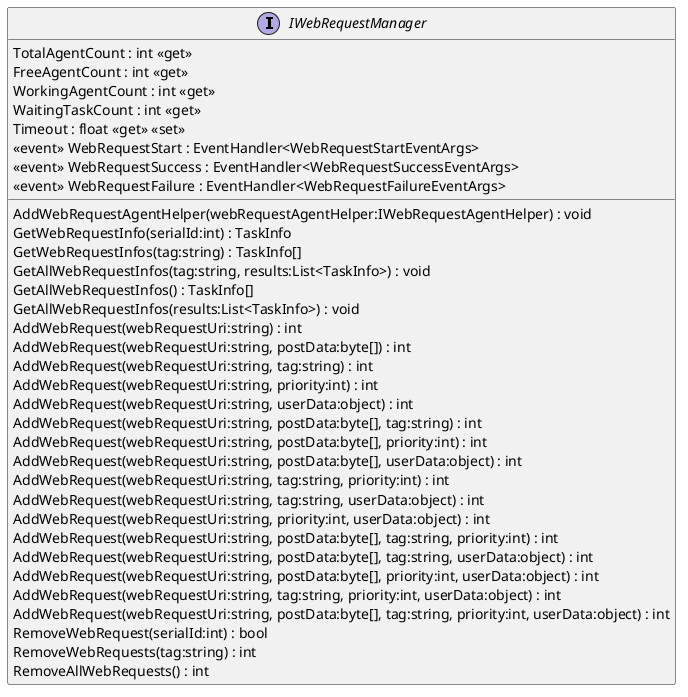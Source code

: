 @startuml
interface IWebRequestManager {
    TotalAgentCount : int <<get>>
    FreeAgentCount : int <<get>>
    WorkingAgentCount : int <<get>>
    WaitingTaskCount : int <<get>>
    Timeout : float <<get>> <<set>>
     <<event>> WebRequestStart : EventHandler<WebRequestStartEventArgs> 
     <<event>> WebRequestSuccess : EventHandler<WebRequestSuccessEventArgs> 
     <<event>> WebRequestFailure : EventHandler<WebRequestFailureEventArgs> 
    AddWebRequestAgentHelper(webRequestAgentHelper:IWebRequestAgentHelper) : void
    GetWebRequestInfo(serialId:int) : TaskInfo
    GetWebRequestInfos(tag:string) : TaskInfo[]
    GetAllWebRequestInfos(tag:string, results:List<TaskInfo>) : void
    GetAllWebRequestInfos() : TaskInfo[]
    GetAllWebRequestInfos(results:List<TaskInfo>) : void
    AddWebRequest(webRequestUri:string) : int
    AddWebRequest(webRequestUri:string, postData:byte[]) : int
    AddWebRequest(webRequestUri:string, tag:string) : int
    AddWebRequest(webRequestUri:string, priority:int) : int
    AddWebRequest(webRequestUri:string, userData:object) : int
    AddWebRequest(webRequestUri:string, postData:byte[], tag:string) : int
    AddWebRequest(webRequestUri:string, postData:byte[], priority:int) : int
    AddWebRequest(webRequestUri:string, postData:byte[], userData:object) : int
    AddWebRequest(webRequestUri:string, tag:string, priority:int) : int
    AddWebRequest(webRequestUri:string, tag:string, userData:object) : int
    AddWebRequest(webRequestUri:string, priority:int, userData:object) : int
    AddWebRequest(webRequestUri:string, postData:byte[], tag:string, priority:int) : int
    AddWebRequest(webRequestUri:string, postData:byte[], tag:string, userData:object) : int
    AddWebRequest(webRequestUri:string, postData:byte[], priority:int, userData:object) : int
    AddWebRequest(webRequestUri:string, tag:string, priority:int, userData:object) : int
    AddWebRequest(webRequestUri:string, postData:byte[], tag:string, priority:int, userData:object) : int
    RemoveWebRequest(serialId:int) : bool
    RemoveWebRequests(tag:string) : int
    RemoveAllWebRequests() : int
}
@enduml
